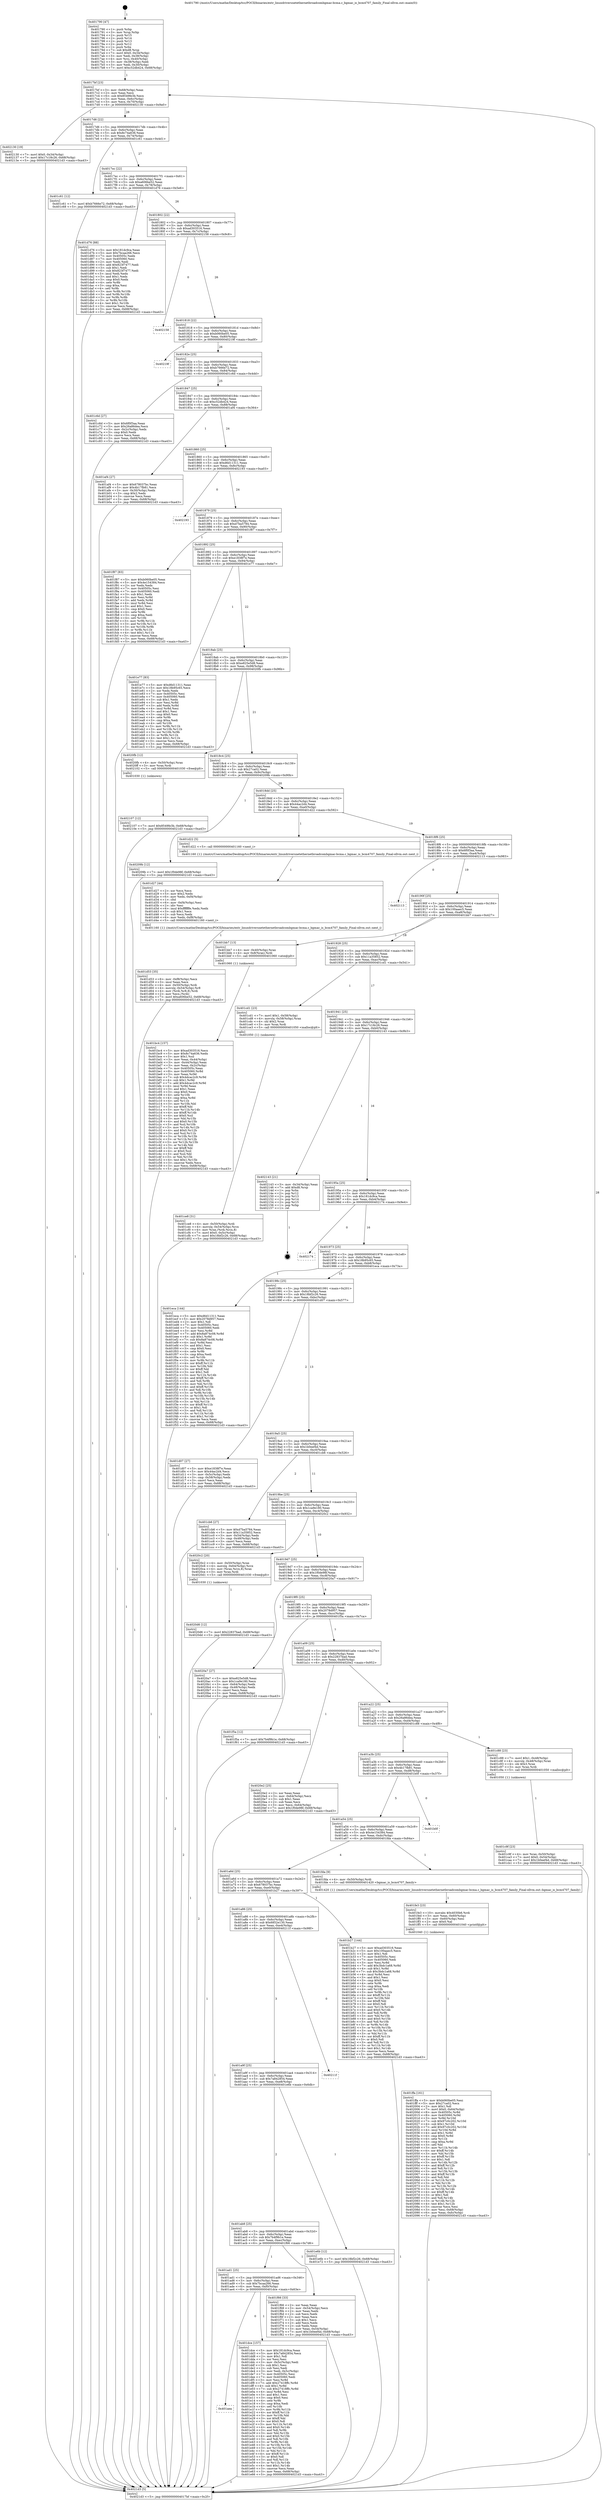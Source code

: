 digraph "0x401790" {
  label = "0x401790 (/mnt/c/Users/mathe/Desktop/tcc/POCII/binaries/extr_linuxdriversnetethernetbroadcombgmac-bcma.c_bgmac_is_bcm4707_family_Final-ollvm.out::main(0))"
  labelloc = "t"
  node[shape=record]

  Entry [label="",width=0.3,height=0.3,shape=circle,fillcolor=black,style=filled]
  "0x4017bf" [label="{
     0x4017bf [23]\l
     | [instrs]\l
     &nbsp;&nbsp;0x4017bf \<+3\>: mov -0x68(%rbp),%eax\l
     &nbsp;&nbsp;0x4017c2 \<+2\>: mov %eax,%ecx\l
     &nbsp;&nbsp;0x4017c4 \<+6\>: sub $0x8549fe3b,%ecx\l
     &nbsp;&nbsp;0x4017ca \<+3\>: mov %eax,-0x6c(%rbp)\l
     &nbsp;&nbsp;0x4017cd \<+3\>: mov %ecx,-0x70(%rbp)\l
     &nbsp;&nbsp;0x4017d0 \<+6\>: je 0000000000402130 \<main+0x9a0\>\l
  }"]
  "0x402130" [label="{
     0x402130 [19]\l
     | [instrs]\l
     &nbsp;&nbsp;0x402130 \<+7\>: movl $0x0,-0x34(%rbp)\l
     &nbsp;&nbsp;0x402137 \<+7\>: movl $0x17c18c26,-0x68(%rbp)\l
     &nbsp;&nbsp;0x40213e \<+5\>: jmp 00000000004021d3 \<main+0xa43\>\l
  }"]
  "0x4017d6" [label="{
     0x4017d6 [22]\l
     | [instrs]\l
     &nbsp;&nbsp;0x4017d6 \<+5\>: jmp 00000000004017db \<main+0x4b\>\l
     &nbsp;&nbsp;0x4017db \<+3\>: mov -0x6c(%rbp),%eax\l
     &nbsp;&nbsp;0x4017de \<+5\>: sub $0x8c74a636,%eax\l
     &nbsp;&nbsp;0x4017e3 \<+3\>: mov %eax,-0x74(%rbp)\l
     &nbsp;&nbsp;0x4017e6 \<+6\>: je 0000000000401c61 \<main+0x4d1\>\l
  }"]
  Exit [label="",width=0.3,height=0.3,shape=circle,fillcolor=black,style=filled,peripheries=2]
  "0x401c61" [label="{
     0x401c61 [12]\l
     | [instrs]\l
     &nbsp;&nbsp;0x401c61 \<+7\>: movl $0xb7666e72,-0x68(%rbp)\l
     &nbsp;&nbsp;0x401c68 \<+5\>: jmp 00000000004021d3 \<main+0xa43\>\l
  }"]
  "0x4017ec" [label="{
     0x4017ec [22]\l
     | [instrs]\l
     &nbsp;&nbsp;0x4017ec \<+5\>: jmp 00000000004017f1 \<main+0x61\>\l
     &nbsp;&nbsp;0x4017f1 \<+3\>: mov -0x6c(%rbp),%eax\l
     &nbsp;&nbsp;0x4017f4 \<+5\>: sub $0xa606be52,%eax\l
     &nbsp;&nbsp;0x4017f9 \<+3\>: mov %eax,-0x78(%rbp)\l
     &nbsp;&nbsp;0x4017fc \<+6\>: je 0000000000401d76 \<main+0x5e6\>\l
  }"]
  "0x402107" [label="{
     0x402107 [12]\l
     | [instrs]\l
     &nbsp;&nbsp;0x402107 \<+7\>: movl $0x8549fe3b,-0x68(%rbp)\l
     &nbsp;&nbsp;0x40210e \<+5\>: jmp 00000000004021d3 \<main+0xa43\>\l
  }"]
  "0x401d76" [label="{
     0x401d76 [88]\l
     | [instrs]\l
     &nbsp;&nbsp;0x401d76 \<+5\>: mov $0x181dc9ca,%eax\l
     &nbsp;&nbsp;0x401d7b \<+5\>: mov $0x7bcaa266,%ecx\l
     &nbsp;&nbsp;0x401d80 \<+7\>: mov 0x40505c,%edx\l
     &nbsp;&nbsp;0x401d87 \<+7\>: mov 0x405060,%esi\l
     &nbsp;&nbsp;0x401d8e \<+2\>: mov %edx,%edi\l
     &nbsp;&nbsp;0x401d90 \<+6\>: add $0x823f7477,%edi\l
     &nbsp;&nbsp;0x401d96 \<+3\>: sub $0x1,%edi\l
     &nbsp;&nbsp;0x401d99 \<+6\>: sub $0x823f7477,%edi\l
     &nbsp;&nbsp;0x401d9f \<+3\>: imul %edi,%edx\l
     &nbsp;&nbsp;0x401da2 \<+3\>: and $0x1,%edx\l
     &nbsp;&nbsp;0x401da5 \<+3\>: cmp $0x0,%edx\l
     &nbsp;&nbsp;0x401da8 \<+4\>: sete %r8b\l
     &nbsp;&nbsp;0x401dac \<+3\>: cmp $0xa,%esi\l
     &nbsp;&nbsp;0x401daf \<+4\>: setl %r9b\l
     &nbsp;&nbsp;0x401db3 \<+3\>: mov %r8b,%r10b\l
     &nbsp;&nbsp;0x401db6 \<+3\>: and %r9b,%r10b\l
     &nbsp;&nbsp;0x401db9 \<+3\>: xor %r9b,%r8b\l
     &nbsp;&nbsp;0x401dbc \<+3\>: or %r8b,%r10b\l
     &nbsp;&nbsp;0x401dbf \<+4\>: test $0x1,%r10b\l
     &nbsp;&nbsp;0x401dc3 \<+3\>: cmovne %ecx,%eax\l
     &nbsp;&nbsp;0x401dc6 \<+3\>: mov %eax,-0x68(%rbp)\l
     &nbsp;&nbsp;0x401dc9 \<+5\>: jmp 00000000004021d3 \<main+0xa43\>\l
  }"]
  "0x401802" [label="{
     0x401802 [22]\l
     | [instrs]\l
     &nbsp;&nbsp;0x401802 \<+5\>: jmp 0000000000401807 \<main+0x77\>\l
     &nbsp;&nbsp;0x401807 \<+3\>: mov -0x6c(%rbp),%eax\l
     &nbsp;&nbsp;0x40180a \<+5\>: sub $0xad303516,%eax\l
     &nbsp;&nbsp;0x40180f \<+3\>: mov %eax,-0x7c(%rbp)\l
     &nbsp;&nbsp;0x401812 \<+6\>: je 0000000000402158 \<main+0x9c8\>\l
  }"]
  "0x4020d6" [label="{
     0x4020d6 [12]\l
     | [instrs]\l
     &nbsp;&nbsp;0x4020d6 \<+7\>: movl $0x22837bad,-0x68(%rbp)\l
     &nbsp;&nbsp;0x4020dd \<+5\>: jmp 00000000004021d3 \<main+0xa43\>\l
  }"]
  "0x402158" [label="{
     0x402158\l
  }", style=dashed]
  "0x401818" [label="{
     0x401818 [22]\l
     | [instrs]\l
     &nbsp;&nbsp;0x401818 \<+5\>: jmp 000000000040181d \<main+0x8d\>\l
     &nbsp;&nbsp;0x40181d \<+3\>: mov -0x6c(%rbp),%eax\l
     &nbsp;&nbsp;0x401820 \<+5\>: sub $0xb060be05,%eax\l
     &nbsp;&nbsp;0x401825 \<+3\>: mov %eax,-0x80(%rbp)\l
     &nbsp;&nbsp;0x401828 \<+6\>: je 000000000040219f \<main+0xa0f\>\l
  }"]
  "0x401ffa" [label="{
     0x401ffa [161]\l
     | [instrs]\l
     &nbsp;&nbsp;0x401ffa \<+5\>: mov $0xb060be05,%esi\l
     &nbsp;&nbsp;0x401fff \<+5\>: mov $0x27ca02,%ecx\l
     &nbsp;&nbsp;0x402004 \<+2\>: mov $0x1,%dl\l
     &nbsp;&nbsp;0x402006 \<+7\>: movl $0x0,-0x64(%rbp)\l
     &nbsp;&nbsp;0x40200d \<+8\>: mov 0x40505c,%r8d\l
     &nbsp;&nbsp;0x402015 \<+8\>: mov 0x405060,%r9d\l
     &nbsp;&nbsp;0x40201d \<+3\>: mov %r8d,%r10d\l
     &nbsp;&nbsp;0x402020 \<+7\>: sub $0x97c0c202,%r10d\l
     &nbsp;&nbsp;0x402027 \<+4\>: sub $0x1,%r10d\l
     &nbsp;&nbsp;0x40202b \<+7\>: add $0x97c0c202,%r10d\l
     &nbsp;&nbsp;0x402032 \<+4\>: imul %r10d,%r8d\l
     &nbsp;&nbsp;0x402036 \<+4\>: and $0x1,%r8d\l
     &nbsp;&nbsp;0x40203a \<+4\>: cmp $0x0,%r8d\l
     &nbsp;&nbsp;0x40203e \<+4\>: sete %r11b\l
     &nbsp;&nbsp;0x402042 \<+4\>: cmp $0xa,%r9d\l
     &nbsp;&nbsp;0x402046 \<+3\>: setl %bl\l
     &nbsp;&nbsp;0x402049 \<+3\>: mov %r11b,%r14b\l
     &nbsp;&nbsp;0x40204c \<+4\>: xor $0xff,%r14b\l
     &nbsp;&nbsp;0x402050 \<+3\>: mov %bl,%r15b\l
     &nbsp;&nbsp;0x402053 \<+4\>: xor $0xff,%r15b\l
     &nbsp;&nbsp;0x402057 \<+3\>: xor $0x1,%dl\l
     &nbsp;&nbsp;0x40205a \<+3\>: mov %r14b,%r12b\l
     &nbsp;&nbsp;0x40205d \<+4\>: and $0xff,%r12b\l
     &nbsp;&nbsp;0x402061 \<+3\>: and %dl,%r11b\l
     &nbsp;&nbsp;0x402064 \<+3\>: mov %r15b,%r13b\l
     &nbsp;&nbsp;0x402067 \<+4\>: and $0xff,%r13b\l
     &nbsp;&nbsp;0x40206b \<+2\>: and %dl,%bl\l
     &nbsp;&nbsp;0x40206d \<+3\>: or %r11b,%r12b\l
     &nbsp;&nbsp;0x402070 \<+3\>: or %bl,%r13b\l
     &nbsp;&nbsp;0x402073 \<+3\>: xor %r13b,%r12b\l
     &nbsp;&nbsp;0x402076 \<+3\>: or %r15b,%r14b\l
     &nbsp;&nbsp;0x402079 \<+4\>: xor $0xff,%r14b\l
     &nbsp;&nbsp;0x40207d \<+3\>: or $0x1,%dl\l
     &nbsp;&nbsp;0x402080 \<+3\>: and %dl,%r14b\l
     &nbsp;&nbsp;0x402083 \<+3\>: or %r14b,%r12b\l
     &nbsp;&nbsp;0x402086 \<+4\>: test $0x1,%r12b\l
     &nbsp;&nbsp;0x40208a \<+3\>: cmovne %ecx,%esi\l
     &nbsp;&nbsp;0x40208d \<+3\>: mov %esi,-0x68(%rbp)\l
     &nbsp;&nbsp;0x402090 \<+6\>: mov %eax,-0xfc(%rbp)\l
     &nbsp;&nbsp;0x402096 \<+5\>: jmp 00000000004021d3 \<main+0xa43\>\l
  }"]
  "0x40219f" [label="{
     0x40219f\l
  }", style=dashed]
  "0x40182e" [label="{
     0x40182e [25]\l
     | [instrs]\l
     &nbsp;&nbsp;0x40182e \<+5\>: jmp 0000000000401833 \<main+0xa3\>\l
     &nbsp;&nbsp;0x401833 \<+3\>: mov -0x6c(%rbp),%eax\l
     &nbsp;&nbsp;0x401836 \<+5\>: sub $0xb7666e72,%eax\l
     &nbsp;&nbsp;0x40183b \<+6\>: mov %eax,-0x84(%rbp)\l
     &nbsp;&nbsp;0x401841 \<+6\>: je 0000000000401c6d \<main+0x4dd\>\l
  }"]
  "0x401fe3" [label="{
     0x401fe3 [23]\l
     | [instrs]\l
     &nbsp;&nbsp;0x401fe3 \<+10\>: movabs $0x4030b6,%rdi\l
     &nbsp;&nbsp;0x401fed \<+3\>: mov %eax,-0x60(%rbp)\l
     &nbsp;&nbsp;0x401ff0 \<+3\>: mov -0x60(%rbp),%esi\l
     &nbsp;&nbsp;0x401ff3 \<+2\>: mov $0x0,%al\l
     &nbsp;&nbsp;0x401ff5 \<+5\>: call 0000000000401040 \<printf@plt\>\l
     | [calls]\l
     &nbsp;&nbsp;0x401040 \{1\} (unknown)\l
  }"]
  "0x401c6d" [label="{
     0x401c6d [27]\l
     | [instrs]\l
     &nbsp;&nbsp;0x401c6d \<+5\>: mov $0x6f0f3aa,%eax\l
     &nbsp;&nbsp;0x401c72 \<+5\>: mov $0x26a86dea,%ecx\l
     &nbsp;&nbsp;0x401c77 \<+3\>: mov -0x2c(%rbp),%edx\l
     &nbsp;&nbsp;0x401c7a \<+3\>: cmp $0x0,%edx\l
     &nbsp;&nbsp;0x401c7d \<+3\>: cmove %ecx,%eax\l
     &nbsp;&nbsp;0x401c80 \<+3\>: mov %eax,-0x68(%rbp)\l
     &nbsp;&nbsp;0x401c83 \<+5\>: jmp 00000000004021d3 \<main+0xa43\>\l
  }"]
  "0x401847" [label="{
     0x401847 [25]\l
     | [instrs]\l
     &nbsp;&nbsp;0x401847 \<+5\>: jmp 000000000040184c \<main+0xbc\>\l
     &nbsp;&nbsp;0x40184c \<+3\>: mov -0x6c(%rbp),%eax\l
     &nbsp;&nbsp;0x40184f \<+5\>: sub $0xc52db424,%eax\l
     &nbsp;&nbsp;0x401854 \<+6\>: mov %eax,-0x88(%rbp)\l
     &nbsp;&nbsp;0x40185a \<+6\>: je 0000000000401af4 \<main+0x364\>\l
  }"]
  "0x401aea" [label="{
     0x401aea\l
  }", style=dashed]
  "0x401af4" [label="{
     0x401af4 [27]\l
     | [instrs]\l
     &nbsp;&nbsp;0x401af4 \<+5\>: mov $0x678037bc,%eax\l
     &nbsp;&nbsp;0x401af9 \<+5\>: mov $0x4b17fb81,%ecx\l
     &nbsp;&nbsp;0x401afe \<+3\>: mov -0x30(%rbp),%edx\l
     &nbsp;&nbsp;0x401b01 \<+3\>: cmp $0x2,%edx\l
     &nbsp;&nbsp;0x401b04 \<+3\>: cmovne %ecx,%eax\l
     &nbsp;&nbsp;0x401b07 \<+3\>: mov %eax,-0x68(%rbp)\l
     &nbsp;&nbsp;0x401b0a \<+5\>: jmp 00000000004021d3 \<main+0xa43\>\l
  }"]
  "0x401860" [label="{
     0x401860 [25]\l
     | [instrs]\l
     &nbsp;&nbsp;0x401860 \<+5\>: jmp 0000000000401865 \<main+0xd5\>\l
     &nbsp;&nbsp;0x401865 \<+3\>: mov -0x6c(%rbp),%eax\l
     &nbsp;&nbsp;0x401868 \<+5\>: sub $0xd6d11311,%eax\l
     &nbsp;&nbsp;0x40186d \<+6\>: mov %eax,-0x8c(%rbp)\l
     &nbsp;&nbsp;0x401873 \<+6\>: je 0000000000402193 \<main+0xa03\>\l
  }"]
  "0x4021d3" [label="{
     0x4021d3 [5]\l
     | [instrs]\l
     &nbsp;&nbsp;0x4021d3 \<+5\>: jmp 00000000004017bf \<main+0x2f\>\l
  }"]
  "0x401790" [label="{
     0x401790 [47]\l
     | [instrs]\l
     &nbsp;&nbsp;0x401790 \<+1\>: push %rbp\l
     &nbsp;&nbsp;0x401791 \<+3\>: mov %rsp,%rbp\l
     &nbsp;&nbsp;0x401794 \<+2\>: push %r15\l
     &nbsp;&nbsp;0x401796 \<+2\>: push %r14\l
     &nbsp;&nbsp;0x401798 \<+2\>: push %r13\l
     &nbsp;&nbsp;0x40179a \<+2\>: push %r12\l
     &nbsp;&nbsp;0x40179c \<+1\>: push %rbx\l
     &nbsp;&nbsp;0x40179d \<+7\>: sub $0xd8,%rsp\l
     &nbsp;&nbsp;0x4017a4 \<+7\>: movl $0x0,-0x34(%rbp)\l
     &nbsp;&nbsp;0x4017ab \<+3\>: mov %edi,-0x38(%rbp)\l
     &nbsp;&nbsp;0x4017ae \<+4\>: mov %rsi,-0x40(%rbp)\l
     &nbsp;&nbsp;0x4017b2 \<+3\>: mov -0x38(%rbp),%edi\l
     &nbsp;&nbsp;0x4017b5 \<+3\>: mov %edi,-0x30(%rbp)\l
     &nbsp;&nbsp;0x4017b8 \<+7\>: movl $0xc52db424,-0x68(%rbp)\l
  }"]
  "0x401dce" [label="{
     0x401dce [157]\l
     | [instrs]\l
     &nbsp;&nbsp;0x401dce \<+5\>: mov $0x181dc9ca,%eax\l
     &nbsp;&nbsp;0x401dd3 \<+5\>: mov $0x7a842854,%ecx\l
     &nbsp;&nbsp;0x401dd8 \<+2\>: mov $0x1,%dl\l
     &nbsp;&nbsp;0x401dda \<+2\>: xor %esi,%esi\l
     &nbsp;&nbsp;0x401ddc \<+3\>: mov -0x5c(%rbp),%edi\l
     &nbsp;&nbsp;0x401ddf \<+3\>: sub $0x1,%esi\l
     &nbsp;&nbsp;0x401de2 \<+2\>: sub %esi,%edi\l
     &nbsp;&nbsp;0x401de4 \<+3\>: mov %edi,-0x5c(%rbp)\l
     &nbsp;&nbsp;0x401de7 \<+7\>: mov 0x40505c,%esi\l
     &nbsp;&nbsp;0x401dee \<+7\>: mov 0x405060,%edi\l
     &nbsp;&nbsp;0x401df5 \<+3\>: mov %esi,%r8d\l
     &nbsp;&nbsp;0x401df8 \<+7\>: add $0x27418ffc,%r8d\l
     &nbsp;&nbsp;0x401dff \<+4\>: sub $0x1,%r8d\l
     &nbsp;&nbsp;0x401e03 \<+7\>: sub $0x27418ffc,%r8d\l
     &nbsp;&nbsp;0x401e0a \<+4\>: imul %r8d,%esi\l
     &nbsp;&nbsp;0x401e0e \<+3\>: and $0x1,%esi\l
     &nbsp;&nbsp;0x401e11 \<+3\>: cmp $0x0,%esi\l
     &nbsp;&nbsp;0x401e14 \<+4\>: sete %r9b\l
     &nbsp;&nbsp;0x401e18 \<+3\>: cmp $0xa,%edi\l
     &nbsp;&nbsp;0x401e1b \<+4\>: setl %r10b\l
     &nbsp;&nbsp;0x401e1f \<+3\>: mov %r9b,%r11b\l
     &nbsp;&nbsp;0x401e22 \<+4\>: xor $0xff,%r11b\l
     &nbsp;&nbsp;0x401e26 \<+3\>: mov %r10b,%bl\l
     &nbsp;&nbsp;0x401e29 \<+3\>: xor $0xff,%bl\l
     &nbsp;&nbsp;0x401e2c \<+3\>: xor $0x0,%dl\l
     &nbsp;&nbsp;0x401e2f \<+3\>: mov %r11b,%r14b\l
     &nbsp;&nbsp;0x401e32 \<+4\>: and $0x0,%r14b\l
     &nbsp;&nbsp;0x401e36 \<+3\>: and %dl,%r9b\l
     &nbsp;&nbsp;0x401e39 \<+3\>: mov %bl,%r15b\l
     &nbsp;&nbsp;0x401e3c \<+4\>: and $0x0,%r15b\l
     &nbsp;&nbsp;0x401e40 \<+3\>: and %dl,%r10b\l
     &nbsp;&nbsp;0x401e43 \<+3\>: or %r9b,%r14b\l
     &nbsp;&nbsp;0x401e46 \<+3\>: or %r10b,%r15b\l
     &nbsp;&nbsp;0x401e49 \<+3\>: xor %r15b,%r14b\l
     &nbsp;&nbsp;0x401e4c \<+3\>: or %bl,%r11b\l
     &nbsp;&nbsp;0x401e4f \<+4\>: xor $0xff,%r11b\l
     &nbsp;&nbsp;0x401e53 \<+3\>: or $0x0,%dl\l
     &nbsp;&nbsp;0x401e56 \<+3\>: and %dl,%r11b\l
     &nbsp;&nbsp;0x401e59 \<+3\>: or %r11b,%r14b\l
     &nbsp;&nbsp;0x401e5c \<+4\>: test $0x1,%r14b\l
     &nbsp;&nbsp;0x401e60 \<+3\>: cmovne %ecx,%eax\l
     &nbsp;&nbsp;0x401e63 \<+3\>: mov %eax,-0x68(%rbp)\l
     &nbsp;&nbsp;0x401e66 \<+5\>: jmp 00000000004021d3 \<main+0xa43\>\l
  }"]
  "0x402193" [label="{
     0x402193\l
  }", style=dashed]
  "0x401879" [label="{
     0x401879 [25]\l
     | [instrs]\l
     &nbsp;&nbsp;0x401879 \<+5\>: jmp 000000000040187e \<main+0xee\>\l
     &nbsp;&nbsp;0x40187e \<+3\>: mov -0x6c(%rbp),%eax\l
     &nbsp;&nbsp;0x401881 \<+5\>: sub $0xd7ba5784,%eax\l
     &nbsp;&nbsp;0x401886 \<+6\>: mov %eax,-0x90(%rbp)\l
     &nbsp;&nbsp;0x40188c \<+6\>: je 0000000000401f87 \<main+0x7f7\>\l
  }"]
  "0x401ad1" [label="{
     0x401ad1 [25]\l
     | [instrs]\l
     &nbsp;&nbsp;0x401ad1 \<+5\>: jmp 0000000000401ad6 \<main+0x346\>\l
     &nbsp;&nbsp;0x401ad6 \<+3\>: mov -0x6c(%rbp),%eax\l
     &nbsp;&nbsp;0x401ad9 \<+5\>: sub $0x7bcaa266,%eax\l
     &nbsp;&nbsp;0x401ade \<+6\>: mov %eax,-0xf0(%rbp)\l
     &nbsp;&nbsp;0x401ae4 \<+6\>: je 0000000000401dce \<main+0x63e\>\l
  }"]
  "0x401f87" [label="{
     0x401f87 [83]\l
     | [instrs]\l
     &nbsp;&nbsp;0x401f87 \<+5\>: mov $0xb060be05,%eax\l
     &nbsp;&nbsp;0x401f8c \<+5\>: mov $0x4e154384,%ecx\l
     &nbsp;&nbsp;0x401f91 \<+2\>: xor %edx,%edx\l
     &nbsp;&nbsp;0x401f93 \<+7\>: mov 0x40505c,%esi\l
     &nbsp;&nbsp;0x401f9a \<+7\>: mov 0x405060,%edi\l
     &nbsp;&nbsp;0x401fa1 \<+3\>: sub $0x1,%edx\l
     &nbsp;&nbsp;0x401fa4 \<+3\>: mov %esi,%r8d\l
     &nbsp;&nbsp;0x401fa7 \<+3\>: add %edx,%r8d\l
     &nbsp;&nbsp;0x401faa \<+4\>: imul %r8d,%esi\l
     &nbsp;&nbsp;0x401fae \<+3\>: and $0x1,%esi\l
     &nbsp;&nbsp;0x401fb1 \<+3\>: cmp $0x0,%esi\l
     &nbsp;&nbsp;0x401fb4 \<+4\>: sete %r9b\l
     &nbsp;&nbsp;0x401fb8 \<+3\>: cmp $0xa,%edi\l
     &nbsp;&nbsp;0x401fbb \<+4\>: setl %r10b\l
     &nbsp;&nbsp;0x401fbf \<+3\>: mov %r9b,%r11b\l
     &nbsp;&nbsp;0x401fc2 \<+3\>: and %r10b,%r11b\l
     &nbsp;&nbsp;0x401fc5 \<+3\>: xor %r10b,%r9b\l
     &nbsp;&nbsp;0x401fc8 \<+3\>: or %r9b,%r11b\l
     &nbsp;&nbsp;0x401fcb \<+4\>: test $0x1,%r11b\l
     &nbsp;&nbsp;0x401fcf \<+3\>: cmovne %ecx,%eax\l
     &nbsp;&nbsp;0x401fd2 \<+3\>: mov %eax,-0x68(%rbp)\l
     &nbsp;&nbsp;0x401fd5 \<+5\>: jmp 00000000004021d3 \<main+0xa43\>\l
  }"]
  "0x401892" [label="{
     0x401892 [25]\l
     | [instrs]\l
     &nbsp;&nbsp;0x401892 \<+5\>: jmp 0000000000401897 \<main+0x107\>\l
     &nbsp;&nbsp;0x401897 \<+3\>: mov -0x6c(%rbp),%eax\l
     &nbsp;&nbsp;0x40189a \<+5\>: sub $0xe1838f7e,%eax\l
     &nbsp;&nbsp;0x40189f \<+6\>: mov %eax,-0x94(%rbp)\l
     &nbsp;&nbsp;0x4018a5 \<+6\>: je 0000000000401e77 \<main+0x6e7\>\l
  }"]
  "0x401f66" [label="{
     0x401f66 [33]\l
     | [instrs]\l
     &nbsp;&nbsp;0x401f66 \<+2\>: xor %eax,%eax\l
     &nbsp;&nbsp;0x401f68 \<+3\>: mov -0x54(%rbp),%ecx\l
     &nbsp;&nbsp;0x401f6b \<+2\>: mov %eax,%edx\l
     &nbsp;&nbsp;0x401f6d \<+2\>: sub %ecx,%edx\l
     &nbsp;&nbsp;0x401f6f \<+2\>: mov %eax,%ecx\l
     &nbsp;&nbsp;0x401f71 \<+3\>: sub $0x1,%ecx\l
     &nbsp;&nbsp;0x401f74 \<+2\>: add %ecx,%edx\l
     &nbsp;&nbsp;0x401f76 \<+2\>: sub %edx,%eax\l
     &nbsp;&nbsp;0x401f78 \<+3\>: mov %eax,-0x54(%rbp)\l
     &nbsp;&nbsp;0x401f7b \<+7\>: movl $0x1b0eef4d,-0x68(%rbp)\l
     &nbsp;&nbsp;0x401f82 \<+5\>: jmp 00000000004021d3 \<main+0xa43\>\l
  }"]
  "0x401e77" [label="{
     0x401e77 [83]\l
     | [instrs]\l
     &nbsp;&nbsp;0x401e77 \<+5\>: mov $0xd6d11311,%eax\l
     &nbsp;&nbsp;0x401e7c \<+5\>: mov $0x18b95c65,%ecx\l
     &nbsp;&nbsp;0x401e81 \<+2\>: xor %edx,%edx\l
     &nbsp;&nbsp;0x401e83 \<+7\>: mov 0x40505c,%esi\l
     &nbsp;&nbsp;0x401e8a \<+7\>: mov 0x405060,%edi\l
     &nbsp;&nbsp;0x401e91 \<+3\>: sub $0x1,%edx\l
     &nbsp;&nbsp;0x401e94 \<+3\>: mov %esi,%r8d\l
     &nbsp;&nbsp;0x401e97 \<+3\>: add %edx,%r8d\l
     &nbsp;&nbsp;0x401e9a \<+4\>: imul %r8d,%esi\l
     &nbsp;&nbsp;0x401e9e \<+3\>: and $0x1,%esi\l
     &nbsp;&nbsp;0x401ea1 \<+3\>: cmp $0x0,%esi\l
     &nbsp;&nbsp;0x401ea4 \<+4\>: sete %r9b\l
     &nbsp;&nbsp;0x401ea8 \<+3\>: cmp $0xa,%edi\l
     &nbsp;&nbsp;0x401eab \<+4\>: setl %r10b\l
     &nbsp;&nbsp;0x401eaf \<+3\>: mov %r9b,%r11b\l
     &nbsp;&nbsp;0x401eb2 \<+3\>: and %r10b,%r11b\l
     &nbsp;&nbsp;0x401eb5 \<+3\>: xor %r10b,%r9b\l
     &nbsp;&nbsp;0x401eb8 \<+3\>: or %r9b,%r11b\l
     &nbsp;&nbsp;0x401ebb \<+4\>: test $0x1,%r11b\l
     &nbsp;&nbsp;0x401ebf \<+3\>: cmovne %ecx,%eax\l
     &nbsp;&nbsp;0x401ec2 \<+3\>: mov %eax,-0x68(%rbp)\l
     &nbsp;&nbsp;0x401ec5 \<+5\>: jmp 00000000004021d3 \<main+0xa43\>\l
  }"]
  "0x4018ab" [label="{
     0x4018ab [25]\l
     | [instrs]\l
     &nbsp;&nbsp;0x4018ab \<+5\>: jmp 00000000004018b0 \<main+0x120\>\l
     &nbsp;&nbsp;0x4018b0 \<+3\>: mov -0x6c(%rbp),%eax\l
     &nbsp;&nbsp;0x4018b3 \<+5\>: sub $0xe825e5d8,%eax\l
     &nbsp;&nbsp;0x4018b8 \<+6\>: mov %eax,-0x98(%rbp)\l
     &nbsp;&nbsp;0x4018be \<+6\>: je 00000000004020fb \<main+0x96b\>\l
  }"]
  "0x401ab8" [label="{
     0x401ab8 [25]\l
     | [instrs]\l
     &nbsp;&nbsp;0x401ab8 \<+5\>: jmp 0000000000401abd \<main+0x32d\>\l
     &nbsp;&nbsp;0x401abd \<+3\>: mov -0x6c(%rbp),%eax\l
     &nbsp;&nbsp;0x401ac0 \<+5\>: sub $0x7b4f9b1e,%eax\l
     &nbsp;&nbsp;0x401ac5 \<+6\>: mov %eax,-0xec(%rbp)\l
     &nbsp;&nbsp;0x401acb \<+6\>: je 0000000000401f66 \<main+0x7d6\>\l
  }"]
  "0x4020fb" [label="{
     0x4020fb [12]\l
     | [instrs]\l
     &nbsp;&nbsp;0x4020fb \<+4\>: mov -0x50(%rbp),%rax\l
     &nbsp;&nbsp;0x4020ff \<+3\>: mov %rax,%rdi\l
     &nbsp;&nbsp;0x402102 \<+5\>: call 0000000000401030 \<free@plt\>\l
     | [calls]\l
     &nbsp;&nbsp;0x401030 \{1\} (unknown)\l
  }"]
  "0x4018c4" [label="{
     0x4018c4 [25]\l
     | [instrs]\l
     &nbsp;&nbsp;0x4018c4 \<+5\>: jmp 00000000004018c9 \<main+0x139\>\l
     &nbsp;&nbsp;0x4018c9 \<+3\>: mov -0x6c(%rbp),%eax\l
     &nbsp;&nbsp;0x4018cc \<+5\>: sub $0x27ca02,%eax\l
     &nbsp;&nbsp;0x4018d1 \<+6\>: mov %eax,-0x9c(%rbp)\l
     &nbsp;&nbsp;0x4018d7 \<+6\>: je 000000000040209b \<main+0x90b\>\l
  }"]
  "0x401e6b" [label="{
     0x401e6b [12]\l
     | [instrs]\l
     &nbsp;&nbsp;0x401e6b \<+7\>: movl $0x18bf2c26,-0x68(%rbp)\l
     &nbsp;&nbsp;0x401e72 \<+5\>: jmp 00000000004021d3 \<main+0xa43\>\l
  }"]
  "0x40209b" [label="{
     0x40209b [12]\l
     | [instrs]\l
     &nbsp;&nbsp;0x40209b \<+7\>: movl $0x1f0de98f,-0x68(%rbp)\l
     &nbsp;&nbsp;0x4020a2 \<+5\>: jmp 00000000004021d3 \<main+0xa43\>\l
  }"]
  "0x4018dd" [label="{
     0x4018dd [25]\l
     | [instrs]\l
     &nbsp;&nbsp;0x4018dd \<+5\>: jmp 00000000004018e2 \<main+0x152\>\l
     &nbsp;&nbsp;0x4018e2 \<+3\>: mov -0x6c(%rbp),%eax\l
     &nbsp;&nbsp;0x4018e5 \<+5\>: sub $0x44ac2d4,%eax\l
     &nbsp;&nbsp;0x4018ea \<+6\>: mov %eax,-0xa0(%rbp)\l
     &nbsp;&nbsp;0x4018f0 \<+6\>: je 0000000000401d22 \<main+0x592\>\l
  }"]
  "0x401a9f" [label="{
     0x401a9f [25]\l
     | [instrs]\l
     &nbsp;&nbsp;0x401a9f \<+5\>: jmp 0000000000401aa4 \<main+0x314\>\l
     &nbsp;&nbsp;0x401aa4 \<+3\>: mov -0x6c(%rbp),%eax\l
     &nbsp;&nbsp;0x401aa7 \<+5\>: sub $0x7a842854,%eax\l
     &nbsp;&nbsp;0x401aac \<+6\>: mov %eax,-0xe8(%rbp)\l
     &nbsp;&nbsp;0x401ab2 \<+6\>: je 0000000000401e6b \<main+0x6db\>\l
  }"]
  "0x401d22" [label="{
     0x401d22 [5]\l
     | [instrs]\l
     &nbsp;&nbsp;0x401d22 \<+5\>: call 0000000000401160 \<next_i\>\l
     | [calls]\l
     &nbsp;&nbsp;0x401160 \{1\} (/mnt/c/Users/mathe/Desktop/tcc/POCII/binaries/extr_linuxdriversnetethernetbroadcombgmac-bcma.c_bgmac_is_bcm4707_family_Final-ollvm.out::next_i)\l
  }"]
  "0x4018f6" [label="{
     0x4018f6 [25]\l
     | [instrs]\l
     &nbsp;&nbsp;0x4018f6 \<+5\>: jmp 00000000004018fb \<main+0x16b\>\l
     &nbsp;&nbsp;0x4018fb \<+3\>: mov -0x6c(%rbp),%eax\l
     &nbsp;&nbsp;0x4018fe \<+5\>: sub $0x6f0f3aa,%eax\l
     &nbsp;&nbsp;0x401903 \<+6\>: mov %eax,-0xa4(%rbp)\l
     &nbsp;&nbsp;0x401909 \<+6\>: je 0000000000402113 \<main+0x983\>\l
  }"]
  "0x40211f" [label="{
     0x40211f\l
  }", style=dashed]
  "0x402113" [label="{
     0x402113\l
  }", style=dashed]
  "0x40190f" [label="{
     0x40190f [25]\l
     | [instrs]\l
     &nbsp;&nbsp;0x40190f \<+5\>: jmp 0000000000401914 \<main+0x184\>\l
     &nbsp;&nbsp;0x401914 \<+3\>: mov -0x6c(%rbp),%eax\l
     &nbsp;&nbsp;0x401917 \<+5\>: sub $0x100aaec5,%eax\l
     &nbsp;&nbsp;0x40191c \<+6\>: mov %eax,-0xa8(%rbp)\l
     &nbsp;&nbsp;0x401922 \<+6\>: je 0000000000401bb7 \<main+0x427\>\l
  }"]
  "0x401d53" [label="{
     0x401d53 [35]\l
     | [instrs]\l
     &nbsp;&nbsp;0x401d53 \<+6\>: mov -0xf8(%rbp),%ecx\l
     &nbsp;&nbsp;0x401d59 \<+3\>: imul %eax,%ecx\l
     &nbsp;&nbsp;0x401d5c \<+4\>: mov -0x50(%rbp),%rdi\l
     &nbsp;&nbsp;0x401d60 \<+4\>: movslq -0x54(%rbp),%r8\l
     &nbsp;&nbsp;0x401d64 \<+4\>: mov (%rdi,%r8,8),%rdi\l
     &nbsp;&nbsp;0x401d68 \<+2\>: mov %ecx,(%rdi)\l
     &nbsp;&nbsp;0x401d6a \<+7\>: movl $0xa606be52,-0x68(%rbp)\l
     &nbsp;&nbsp;0x401d71 \<+5\>: jmp 00000000004021d3 \<main+0xa43\>\l
  }"]
  "0x401bb7" [label="{
     0x401bb7 [13]\l
     | [instrs]\l
     &nbsp;&nbsp;0x401bb7 \<+4\>: mov -0x40(%rbp),%rax\l
     &nbsp;&nbsp;0x401bbb \<+4\>: mov 0x8(%rax),%rdi\l
     &nbsp;&nbsp;0x401bbf \<+5\>: call 0000000000401060 \<atoi@plt\>\l
     | [calls]\l
     &nbsp;&nbsp;0x401060 \{1\} (unknown)\l
  }"]
  "0x401928" [label="{
     0x401928 [25]\l
     | [instrs]\l
     &nbsp;&nbsp;0x401928 \<+5\>: jmp 000000000040192d \<main+0x19d\>\l
     &nbsp;&nbsp;0x40192d \<+3\>: mov -0x6c(%rbp),%eax\l
     &nbsp;&nbsp;0x401930 \<+5\>: sub $0x11a35852,%eax\l
     &nbsp;&nbsp;0x401935 \<+6\>: mov %eax,-0xac(%rbp)\l
     &nbsp;&nbsp;0x40193b \<+6\>: je 0000000000401cd1 \<main+0x541\>\l
  }"]
  "0x401d27" [label="{
     0x401d27 [44]\l
     | [instrs]\l
     &nbsp;&nbsp;0x401d27 \<+2\>: xor %ecx,%ecx\l
     &nbsp;&nbsp;0x401d29 \<+5\>: mov $0x2,%edx\l
     &nbsp;&nbsp;0x401d2e \<+6\>: mov %edx,-0xf4(%rbp)\l
     &nbsp;&nbsp;0x401d34 \<+1\>: cltd\l
     &nbsp;&nbsp;0x401d35 \<+6\>: mov -0xf4(%rbp),%esi\l
     &nbsp;&nbsp;0x401d3b \<+2\>: idiv %esi\l
     &nbsp;&nbsp;0x401d3d \<+6\>: imul $0xfffffffe,%edx,%edx\l
     &nbsp;&nbsp;0x401d43 \<+3\>: sub $0x1,%ecx\l
     &nbsp;&nbsp;0x401d46 \<+2\>: sub %ecx,%edx\l
     &nbsp;&nbsp;0x401d48 \<+6\>: mov %edx,-0xf8(%rbp)\l
     &nbsp;&nbsp;0x401d4e \<+5\>: call 0000000000401160 \<next_i\>\l
     | [calls]\l
     &nbsp;&nbsp;0x401160 \{1\} (/mnt/c/Users/mathe/Desktop/tcc/POCII/binaries/extr_linuxdriversnetethernetbroadcombgmac-bcma.c_bgmac_is_bcm4707_family_Final-ollvm.out::next_i)\l
  }"]
  "0x401cd1" [label="{
     0x401cd1 [23]\l
     | [instrs]\l
     &nbsp;&nbsp;0x401cd1 \<+7\>: movl $0x1,-0x58(%rbp)\l
     &nbsp;&nbsp;0x401cd8 \<+4\>: movslq -0x58(%rbp),%rax\l
     &nbsp;&nbsp;0x401cdc \<+4\>: shl $0x2,%rax\l
     &nbsp;&nbsp;0x401ce0 \<+3\>: mov %rax,%rdi\l
     &nbsp;&nbsp;0x401ce3 \<+5\>: call 0000000000401050 \<malloc@plt\>\l
     | [calls]\l
     &nbsp;&nbsp;0x401050 \{1\} (unknown)\l
  }"]
  "0x401941" [label="{
     0x401941 [25]\l
     | [instrs]\l
     &nbsp;&nbsp;0x401941 \<+5\>: jmp 0000000000401946 \<main+0x1b6\>\l
     &nbsp;&nbsp;0x401946 \<+3\>: mov -0x6c(%rbp),%eax\l
     &nbsp;&nbsp;0x401949 \<+5\>: sub $0x17c18c26,%eax\l
     &nbsp;&nbsp;0x40194e \<+6\>: mov %eax,-0xb0(%rbp)\l
     &nbsp;&nbsp;0x401954 \<+6\>: je 0000000000402143 \<main+0x9b3\>\l
  }"]
  "0x401ce8" [label="{
     0x401ce8 [31]\l
     | [instrs]\l
     &nbsp;&nbsp;0x401ce8 \<+4\>: mov -0x50(%rbp),%rdi\l
     &nbsp;&nbsp;0x401cec \<+4\>: movslq -0x54(%rbp),%rcx\l
     &nbsp;&nbsp;0x401cf0 \<+4\>: mov %rax,(%rdi,%rcx,8)\l
     &nbsp;&nbsp;0x401cf4 \<+7\>: movl $0x0,-0x5c(%rbp)\l
     &nbsp;&nbsp;0x401cfb \<+7\>: movl $0x18bf2c26,-0x68(%rbp)\l
     &nbsp;&nbsp;0x401d02 \<+5\>: jmp 00000000004021d3 \<main+0xa43\>\l
  }"]
  "0x402143" [label="{
     0x402143 [21]\l
     | [instrs]\l
     &nbsp;&nbsp;0x402143 \<+3\>: mov -0x34(%rbp),%eax\l
     &nbsp;&nbsp;0x402146 \<+7\>: add $0xd8,%rsp\l
     &nbsp;&nbsp;0x40214d \<+1\>: pop %rbx\l
     &nbsp;&nbsp;0x40214e \<+2\>: pop %r12\l
     &nbsp;&nbsp;0x402150 \<+2\>: pop %r13\l
     &nbsp;&nbsp;0x402152 \<+2\>: pop %r14\l
     &nbsp;&nbsp;0x402154 \<+2\>: pop %r15\l
     &nbsp;&nbsp;0x402156 \<+1\>: pop %rbp\l
     &nbsp;&nbsp;0x402157 \<+1\>: ret\l
  }"]
  "0x40195a" [label="{
     0x40195a [25]\l
     | [instrs]\l
     &nbsp;&nbsp;0x40195a \<+5\>: jmp 000000000040195f \<main+0x1cf\>\l
     &nbsp;&nbsp;0x40195f \<+3\>: mov -0x6c(%rbp),%eax\l
     &nbsp;&nbsp;0x401962 \<+5\>: sub $0x181dc9ca,%eax\l
     &nbsp;&nbsp;0x401967 \<+6\>: mov %eax,-0xb4(%rbp)\l
     &nbsp;&nbsp;0x40196d \<+6\>: je 0000000000402174 \<main+0x9e4\>\l
  }"]
  "0x401c9f" [label="{
     0x401c9f [23]\l
     | [instrs]\l
     &nbsp;&nbsp;0x401c9f \<+4\>: mov %rax,-0x50(%rbp)\l
     &nbsp;&nbsp;0x401ca3 \<+7\>: movl $0x0,-0x54(%rbp)\l
     &nbsp;&nbsp;0x401caa \<+7\>: movl $0x1b0eef4d,-0x68(%rbp)\l
     &nbsp;&nbsp;0x401cb1 \<+5\>: jmp 00000000004021d3 \<main+0xa43\>\l
  }"]
  "0x402174" [label="{
     0x402174\l
  }", style=dashed]
  "0x401973" [label="{
     0x401973 [25]\l
     | [instrs]\l
     &nbsp;&nbsp;0x401973 \<+5\>: jmp 0000000000401978 \<main+0x1e8\>\l
     &nbsp;&nbsp;0x401978 \<+3\>: mov -0x6c(%rbp),%eax\l
     &nbsp;&nbsp;0x40197b \<+5\>: sub $0x18b95c65,%eax\l
     &nbsp;&nbsp;0x401980 \<+6\>: mov %eax,-0xb8(%rbp)\l
     &nbsp;&nbsp;0x401986 \<+6\>: je 0000000000401eca \<main+0x73a\>\l
  }"]
  "0x401bc4" [label="{
     0x401bc4 [157]\l
     | [instrs]\l
     &nbsp;&nbsp;0x401bc4 \<+5\>: mov $0xad303516,%ecx\l
     &nbsp;&nbsp;0x401bc9 \<+5\>: mov $0x8c74a636,%edx\l
     &nbsp;&nbsp;0x401bce \<+3\>: mov $0x1,%sil\l
     &nbsp;&nbsp;0x401bd1 \<+3\>: mov %eax,-0x44(%rbp)\l
     &nbsp;&nbsp;0x401bd4 \<+3\>: mov -0x44(%rbp),%eax\l
     &nbsp;&nbsp;0x401bd7 \<+3\>: mov %eax,-0x2c(%rbp)\l
     &nbsp;&nbsp;0x401bda \<+7\>: mov 0x40505c,%eax\l
     &nbsp;&nbsp;0x401be1 \<+8\>: mov 0x405060,%r8d\l
     &nbsp;&nbsp;0x401be9 \<+3\>: mov %eax,%r9d\l
     &nbsp;&nbsp;0x401bec \<+7\>: sub $0x4dcac2c9,%r9d\l
     &nbsp;&nbsp;0x401bf3 \<+4\>: sub $0x1,%r9d\l
     &nbsp;&nbsp;0x401bf7 \<+7\>: add $0x4dcac2c9,%r9d\l
     &nbsp;&nbsp;0x401bfe \<+4\>: imul %r9d,%eax\l
     &nbsp;&nbsp;0x401c02 \<+3\>: and $0x1,%eax\l
     &nbsp;&nbsp;0x401c05 \<+3\>: cmp $0x0,%eax\l
     &nbsp;&nbsp;0x401c08 \<+4\>: sete %r10b\l
     &nbsp;&nbsp;0x401c0c \<+4\>: cmp $0xa,%r8d\l
     &nbsp;&nbsp;0x401c10 \<+4\>: setl %r11b\l
     &nbsp;&nbsp;0x401c14 \<+3\>: mov %r10b,%bl\l
     &nbsp;&nbsp;0x401c17 \<+3\>: xor $0xff,%bl\l
     &nbsp;&nbsp;0x401c1a \<+3\>: mov %r11b,%r14b\l
     &nbsp;&nbsp;0x401c1d \<+4\>: xor $0xff,%r14b\l
     &nbsp;&nbsp;0x401c21 \<+4\>: xor $0x0,%sil\l
     &nbsp;&nbsp;0x401c25 \<+3\>: mov %bl,%r15b\l
     &nbsp;&nbsp;0x401c28 \<+4\>: and $0x0,%r15b\l
     &nbsp;&nbsp;0x401c2c \<+3\>: and %sil,%r10b\l
     &nbsp;&nbsp;0x401c2f \<+3\>: mov %r14b,%r12b\l
     &nbsp;&nbsp;0x401c32 \<+4\>: and $0x0,%r12b\l
     &nbsp;&nbsp;0x401c36 \<+3\>: and %sil,%r11b\l
     &nbsp;&nbsp;0x401c39 \<+3\>: or %r10b,%r15b\l
     &nbsp;&nbsp;0x401c3c \<+3\>: or %r11b,%r12b\l
     &nbsp;&nbsp;0x401c3f \<+3\>: xor %r12b,%r15b\l
     &nbsp;&nbsp;0x401c42 \<+3\>: or %r14b,%bl\l
     &nbsp;&nbsp;0x401c45 \<+3\>: xor $0xff,%bl\l
     &nbsp;&nbsp;0x401c48 \<+4\>: or $0x0,%sil\l
     &nbsp;&nbsp;0x401c4c \<+3\>: and %sil,%bl\l
     &nbsp;&nbsp;0x401c4f \<+3\>: or %bl,%r15b\l
     &nbsp;&nbsp;0x401c52 \<+4\>: test $0x1,%r15b\l
     &nbsp;&nbsp;0x401c56 \<+3\>: cmovne %edx,%ecx\l
     &nbsp;&nbsp;0x401c59 \<+3\>: mov %ecx,-0x68(%rbp)\l
     &nbsp;&nbsp;0x401c5c \<+5\>: jmp 00000000004021d3 \<main+0xa43\>\l
  }"]
  "0x401eca" [label="{
     0x401eca [144]\l
     | [instrs]\l
     &nbsp;&nbsp;0x401eca \<+5\>: mov $0xd6d11311,%eax\l
     &nbsp;&nbsp;0x401ecf \<+5\>: mov $0x2078d957,%ecx\l
     &nbsp;&nbsp;0x401ed4 \<+2\>: mov $0x1,%dl\l
     &nbsp;&nbsp;0x401ed6 \<+7\>: mov 0x40505c,%esi\l
     &nbsp;&nbsp;0x401edd \<+7\>: mov 0x405060,%edi\l
     &nbsp;&nbsp;0x401ee4 \<+3\>: mov %esi,%r8d\l
     &nbsp;&nbsp;0x401ee7 \<+7\>: add $0x8a874c08,%r8d\l
     &nbsp;&nbsp;0x401eee \<+4\>: sub $0x1,%r8d\l
     &nbsp;&nbsp;0x401ef2 \<+7\>: sub $0x8a874c08,%r8d\l
     &nbsp;&nbsp;0x401ef9 \<+4\>: imul %r8d,%esi\l
     &nbsp;&nbsp;0x401efd \<+3\>: and $0x1,%esi\l
     &nbsp;&nbsp;0x401f00 \<+3\>: cmp $0x0,%esi\l
     &nbsp;&nbsp;0x401f03 \<+4\>: sete %r9b\l
     &nbsp;&nbsp;0x401f07 \<+3\>: cmp $0xa,%edi\l
     &nbsp;&nbsp;0x401f0a \<+4\>: setl %r10b\l
     &nbsp;&nbsp;0x401f0e \<+3\>: mov %r9b,%r11b\l
     &nbsp;&nbsp;0x401f11 \<+4\>: xor $0xff,%r11b\l
     &nbsp;&nbsp;0x401f15 \<+3\>: mov %r10b,%bl\l
     &nbsp;&nbsp;0x401f18 \<+3\>: xor $0xff,%bl\l
     &nbsp;&nbsp;0x401f1b \<+3\>: xor $0x1,%dl\l
     &nbsp;&nbsp;0x401f1e \<+3\>: mov %r11b,%r14b\l
     &nbsp;&nbsp;0x401f21 \<+4\>: and $0xff,%r14b\l
     &nbsp;&nbsp;0x401f25 \<+3\>: and %dl,%r9b\l
     &nbsp;&nbsp;0x401f28 \<+3\>: mov %bl,%r15b\l
     &nbsp;&nbsp;0x401f2b \<+4\>: and $0xff,%r15b\l
     &nbsp;&nbsp;0x401f2f \<+3\>: and %dl,%r10b\l
     &nbsp;&nbsp;0x401f32 \<+3\>: or %r9b,%r14b\l
     &nbsp;&nbsp;0x401f35 \<+3\>: or %r10b,%r15b\l
     &nbsp;&nbsp;0x401f38 \<+3\>: xor %r15b,%r14b\l
     &nbsp;&nbsp;0x401f3b \<+3\>: or %bl,%r11b\l
     &nbsp;&nbsp;0x401f3e \<+4\>: xor $0xff,%r11b\l
     &nbsp;&nbsp;0x401f42 \<+3\>: or $0x1,%dl\l
     &nbsp;&nbsp;0x401f45 \<+3\>: and %dl,%r11b\l
     &nbsp;&nbsp;0x401f48 \<+3\>: or %r11b,%r14b\l
     &nbsp;&nbsp;0x401f4b \<+4\>: test $0x1,%r14b\l
     &nbsp;&nbsp;0x401f4f \<+3\>: cmovne %ecx,%eax\l
     &nbsp;&nbsp;0x401f52 \<+3\>: mov %eax,-0x68(%rbp)\l
     &nbsp;&nbsp;0x401f55 \<+5\>: jmp 00000000004021d3 \<main+0xa43\>\l
  }"]
  "0x40198c" [label="{
     0x40198c [25]\l
     | [instrs]\l
     &nbsp;&nbsp;0x40198c \<+5\>: jmp 0000000000401991 \<main+0x201\>\l
     &nbsp;&nbsp;0x401991 \<+3\>: mov -0x6c(%rbp),%eax\l
     &nbsp;&nbsp;0x401994 \<+5\>: sub $0x18bf2c26,%eax\l
     &nbsp;&nbsp;0x401999 \<+6\>: mov %eax,-0xbc(%rbp)\l
     &nbsp;&nbsp;0x40199f \<+6\>: je 0000000000401d07 \<main+0x577\>\l
  }"]
  "0x401a86" [label="{
     0x401a86 [25]\l
     | [instrs]\l
     &nbsp;&nbsp;0x401a86 \<+5\>: jmp 0000000000401a8b \<main+0x2fb\>\l
     &nbsp;&nbsp;0x401a8b \<+3\>: mov -0x6c(%rbp),%eax\l
     &nbsp;&nbsp;0x401a8e \<+5\>: sub $0x6852e130,%eax\l
     &nbsp;&nbsp;0x401a93 \<+6\>: mov %eax,-0xe4(%rbp)\l
     &nbsp;&nbsp;0x401a99 \<+6\>: je 000000000040211f \<main+0x98f\>\l
  }"]
  "0x401d07" [label="{
     0x401d07 [27]\l
     | [instrs]\l
     &nbsp;&nbsp;0x401d07 \<+5\>: mov $0xe1838f7e,%eax\l
     &nbsp;&nbsp;0x401d0c \<+5\>: mov $0x44ac2d4,%ecx\l
     &nbsp;&nbsp;0x401d11 \<+3\>: mov -0x5c(%rbp),%edx\l
     &nbsp;&nbsp;0x401d14 \<+3\>: cmp -0x58(%rbp),%edx\l
     &nbsp;&nbsp;0x401d17 \<+3\>: cmovl %ecx,%eax\l
     &nbsp;&nbsp;0x401d1a \<+3\>: mov %eax,-0x68(%rbp)\l
     &nbsp;&nbsp;0x401d1d \<+5\>: jmp 00000000004021d3 \<main+0xa43\>\l
  }"]
  "0x4019a5" [label="{
     0x4019a5 [25]\l
     | [instrs]\l
     &nbsp;&nbsp;0x4019a5 \<+5\>: jmp 00000000004019aa \<main+0x21a\>\l
     &nbsp;&nbsp;0x4019aa \<+3\>: mov -0x6c(%rbp),%eax\l
     &nbsp;&nbsp;0x4019ad \<+5\>: sub $0x1b0eef4d,%eax\l
     &nbsp;&nbsp;0x4019b2 \<+6\>: mov %eax,-0xc0(%rbp)\l
     &nbsp;&nbsp;0x4019b8 \<+6\>: je 0000000000401cb6 \<main+0x526\>\l
  }"]
  "0x401b27" [label="{
     0x401b27 [144]\l
     | [instrs]\l
     &nbsp;&nbsp;0x401b27 \<+5\>: mov $0xad303516,%eax\l
     &nbsp;&nbsp;0x401b2c \<+5\>: mov $0x100aaec5,%ecx\l
     &nbsp;&nbsp;0x401b31 \<+2\>: mov $0x1,%dl\l
     &nbsp;&nbsp;0x401b33 \<+7\>: mov 0x40505c,%esi\l
     &nbsp;&nbsp;0x401b3a \<+7\>: mov 0x405060,%edi\l
     &nbsp;&nbsp;0x401b41 \<+3\>: mov %esi,%r8d\l
     &nbsp;&nbsp;0x401b44 \<+7\>: add $0x3bdc1a68,%r8d\l
     &nbsp;&nbsp;0x401b4b \<+4\>: sub $0x1,%r8d\l
     &nbsp;&nbsp;0x401b4f \<+7\>: sub $0x3bdc1a68,%r8d\l
     &nbsp;&nbsp;0x401b56 \<+4\>: imul %r8d,%esi\l
     &nbsp;&nbsp;0x401b5a \<+3\>: and $0x1,%esi\l
     &nbsp;&nbsp;0x401b5d \<+3\>: cmp $0x0,%esi\l
     &nbsp;&nbsp;0x401b60 \<+4\>: sete %r9b\l
     &nbsp;&nbsp;0x401b64 \<+3\>: cmp $0xa,%edi\l
     &nbsp;&nbsp;0x401b67 \<+4\>: setl %r10b\l
     &nbsp;&nbsp;0x401b6b \<+3\>: mov %r9b,%r11b\l
     &nbsp;&nbsp;0x401b6e \<+4\>: xor $0xff,%r11b\l
     &nbsp;&nbsp;0x401b72 \<+3\>: mov %r10b,%bl\l
     &nbsp;&nbsp;0x401b75 \<+3\>: xor $0xff,%bl\l
     &nbsp;&nbsp;0x401b78 \<+3\>: xor $0x0,%dl\l
     &nbsp;&nbsp;0x401b7b \<+3\>: mov %r11b,%r14b\l
     &nbsp;&nbsp;0x401b7e \<+4\>: and $0x0,%r14b\l
     &nbsp;&nbsp;0x401b82 \<+3\>: and %dl,%r9b\l
     &nbsp;&nbsp;0x401b85 \<+3\>: mov %bl,%r15b\l
     &nbsp;&nbsp;0x401b88 \<+4\>: and $0x0,%r15b\l
     &nbsp;&nbsp;0x401b8c \<+3\>: and %dl,%r10b\l
     &nbsp;&nbsp;0x401b8f \<+3\>: or %r9b,%r14b\l
     &nbsp;&nbsp;0x401b92 \<+3\>: or %r10b,%r15b\l
     &nbsp;&nbsp;0x401b95 \<+3\>: xor %r15b,%r14b\l
     &nbsp;&nbsp;0x401b98 \<+3\>: or %bl,%r11b\l
     &nbsp;&nbsp;0x401b9b \<+4\>: xor $0xff,%r11b\l
     &nbsp;&nbsp;0x401b9f \<+3\>: or $0x0,%dl\l
     &nbsp;&nbsp;0x401ba2 \<+3\>: and %dl,%r11b\l
     &nbsp;&nbsp;0x401ba5 \<+3\>: or %r11b,%r14b\l
     &nbsp;&nbsp;0x401ba8 \<+4\>: test $0x1,%r14b\l
     &nbsp;&nbsp;0x401bac \<+3\>: cmovne %ecx,%eax\l
     &nbsp;&nbsp;0x401baf \<+3\>: mov %eax,-0x68(%rbp)\l
     &nbsp;&nbsp;0x401bb2 \<+5\>: jmp 00000000004021d3 \<main+0xa43\>\l
  }"]
  "0x401cb6" [label="{
     0x401cb6 [27]\l
     | [instrs]\l
     &nbsp;&nbsp;0x401cb6 \<+5\>: mov $0xd7ba5784,%eax\l
     &nbsp;&nbsp;0x401cbb \<+5\>: mov $0x11a35852,%ecx\l
     &nbsp;&nbsp;0x401cc0 \<+3\>: mov -0x54(%rbp),%edx\l
     &nbsp;&nbsp;0x401cc3 \<+3\>: cmp -0x48(%rbp),%edx\l
     &nbsp;&nbsp;0x401cc6 \<+3\>: cmovl %ecx,%eax\l
     &nbsp;&nbsp;0x401cc9 \<+3\>: mov %eax,-0x68(%rbp)\l
     &nbsp;&nbsp;0x401ccc \<+5\>: jmp 00000000004021d3 \<main+0xa43\>\l
  }"]
  "0x4019be" [label="{
     0x4019be [25]\l
     | [instrs]\l
     &nbsp;&nbsp;0x4019be \<+5\>: jmp 00000000004019c3 \<main+0x233\>\l
     &nbsp;&nbsp;0x4019c3 \<+3\>: mov -0x6c(%rbp),%eax\l
     &nbsp;&nbsp;0x4019c6 \<+5\>: sub $0x1ca9e180,%eax\l
     &nbsp;&nbsp;0x4019cb \<+6\>: mov %eax,-0xc4(%rbp)\l
     &nbsp;&nbsp;0x4019d1 \<+6\>: je 00000000004020c2 \<main+0x932\>\l
  }"]
  "0x401a6d" [label="{
     0x401a6d [25]\l
     | [instrs]\l
     &nbsp;&nbsp;0x401a6d \<+5\>: jmp 0000000000401a72 \<main+0x2e2\>\l
     &nbsp;&nbsp;0x401a72 \<+3\>: mov -0x6c(%rbp),%eax\l
     &nbsp;&nbsp;0x401a75 \<+5\>: sub $0x678037bc,%eax\l
     &nbsp;&nbsp;0x401a7a \<+6\>: mov %eax,-0xe0(%rbp)\l
     &nbsp;&nbsp;0x401a80 \<+6\>: je 0000000000401b27 \<main+0x397\>\l
  }"]
  "0x4020c2" [label="{
     0x4020c2 [20]\l
     | [instrs]\l
     &nbsp;&nbsp;0x4020c2 \<+4\>: mov -0x50(%rbp),%rax\l
     &nbsp;&nbsp;0x4020c6 \<+4\>: movslq -0x64(%rbp),%rcx\l
     &nbsp;&nbsp;0x4020ca \<+4\>: mov (%rax,%rcx,8),%rax\l
     &nbsp;&nbsp;0x4020ce \<+3\>: mov %rax,%rdi\l
     &nbsp;&nbsp;0x4020d1 \<+5\>: call 0000000000401030 \<free@plt\>\l
     | [calls]\l
     &nbsp;&nbsp;0x401030 \{1\} (unknown)\l
  }"]
  "0x4019d7" [label="{
     0x4019d7 [25]\l
     | [instrs]\l
     &nbsp;&nbsp;0x4019d7 \<+5\>: jmp 00000000004019dc \<main+0x24c\>\l
     &nbsp;&nbsp;0x4019dc \<+3\>: mov -0x6c(%rbp),%eax\l
     &nbsp;&nbsp;0x4019df \<+5\>: sub $0x1f0de98f,%eax\l
     &nbsp;&nbsp;0x4019e4 \<+6\>: mov %eax,-0xc8(%rbp)\l
     &nbsp;&nbsp;0x4019ea \<+6\>: je 00000000004020a7 \<main+0x917\>\l
  }"]
  "0x401fda" [label="{
     0x401fda [9]\l
     | [instrs]\l
     &nbsp;&nbsp;0x401fda \<+4\>: mov -0x50(%rbp),%rdi\l
     &nbsp;&nbsp;0x401fde \<+5\>: call 0000000000401420 \<bgmac_is_bcm4707_family\>\l
     | [calls]\l
     &nbsp;&nbsp;0x401420 \{1\} (/mnt/c/Users/mathe/Desktop/tcc/POCII/binaries/extr_linuxdriversnetethernetbroadcombgmac-bcma.c_bgmac_is_bcm4707_family_Final-ollvm.out::bgmac_is_bcm4707_family)\l
  }"]
  "0x4020a7" [label="{
     0x4020a7 [27]\l
     | [instrs]\l
     &nbsp;&nbsp;0x4020a7 \<+5\>: mov $0xe825e5d8,%eax\l
     &nbsp;&nbsp;0x4020ac \<+5\>: mov $0x1ca9e180,%ecx\l
     &nbsp;&nbsp;0x4020b1 \<+3\>: mov -0x64(%rbp),%edx\l
     &nbsp;&nbsp;0x4020b4 \<+3\>: cmp -0x48(%rbp),%edx\l
     &nbsp;&nbsp;0x4020b7 \<+3\>: cmovl %ecx,%eax\l
     &nbsp;&nbsp;0x4020ba \<+3\>: mov %eax,-0x68(%rbp)\l
     &nbsp;&nbsp;0x4020bd \<+5\>: jmp 00000000004021d3 \<main+0xa43\>\l
  }"]
  "0x4019f0" [label="{
     0x4019f0 [25]\l
     | [instrs]\l
     &nbsp;&nbsp;0x4019f0 \<+5\>: jmp 00000000004019f5 \<main+0x265\>\l
     &nbsp;&nbsp;0x4019f5 \<+3\>: mov -0x6c(%rbp),%eax\l
     &nbsp;&nbsp;0x4019f8 \<+5\>: sub $0x2078d957,%eax\l
     &nbsp;&nbsp;0x4019fd \<+6\>: mov %eax,-0xcc(%rbp)\l
     &nbsp;&nbsp;0x401a03 \<+6\>: je 0000000000401f5a \<main+0x7ca\>\l
  }"]
  "0x401a54" [label="{
     0x401a54 [25]\l
     | [instrs]\l
     &nbsp;&nbsp;0x401a54 \<+5\>: jmp 0000000000401a59 \<main+0x2c9\>\l
     &nbsp;&nbsp;0x401a59 \<+3\>: mov -0x6c(%rbp),%eax\l
     &nbsp;&nbsp;0x401a5c \<+5\>: sub $0x4e154384,%eax\l
     &nbsp;&nbsp;0x401a61 \<+6\>: mov %eax,-0xdc(%rbp)\l
     &nbsp;&nbsp;0x401a67 \<+6\>: je 0000000000401fda \<main+0x84a\>\l
  }"]
  "0x401f5a" [label="{
     0x401f5a [12]\l
     | [instrs]\l
     &nbsp;&nbsp;0x401f5a \<+7\>: movl $0x7b4f9b1e,-0x68(%rbp)\l
     &nbsp;&nbsp;0x401f61 \<+5\>: jmp 00000000004021d3 \<main+0xa43\>\l
  }"]
  "0x401a09" [label="{
     0x401a09 [25]\l
     | [instrs]\l
     &nbsp;&nbsp;0x401a09 \<+5\>: jmp 0000000000401a0e \<main+0x27e\>\l
     &nbsp;&nbsp;0x401a0e \<+3\>: mov -0x6c(%rbp),%eax\l
     &nbsp;&nbsp;0x401a11 \<+5\>: sub $0x22837bad,%eax\l
     &nbsp;&nbsp;0x401a16 \<+6\>: mov %eax,-0xd0(%rbp)\l
     &nbsp;&nbsp;0x401a1c \<+6\>: je 00000000004020e2 \<main+0x952\>\l
  }"]
  "0x401b0f" [label="{
     0x401b0f\l
  }", style=dashed]
  "0x4020e2" [label="{
     0x4020e2 [25]\l
     | [instrs]\l
     &nbsp;&nbsp;0x4020e2 \<+2\>: xor %eax,%eax\l
     &nbsp;&nbsp;0x4020e4 \<+3\>: mov -0x64(%rbp),%ecx\l
     &nbsp;&nbsp;0x4020e7 \<+3\>: sub $0x1,%eax\l
     &nbsp;&nbsp;0x4020ea \<+2\>: sub %eax,%ecx\l
     &nbsp;&nbsp;0x4020ec \<+3\>: mov %ecx,-0x64(%rbp)\l
     &nbsp;&nbsp;0x4020ef \<+7\>: movl $0x1f0de98f,-0x68(%rbp)\l
     &nbsp;&nbsp;0x4020f6 \<+5\>: jmp 00000000004021d3 \<main+0xa43\>\l
  }"]
  "0x401a22" [label="{
     0x401a22 [25]\l
     | [instrs]\l
     &nbsp;&nbsp;0x401a22 \<+5\>: jmp 0000000000401a27 \<main+0x297\>\l
     &nbsp;&nbsp;0x401a27 \<+3\>: mov -0x6c(%rbp),%eax\l
     &nbsp;&nbsp;0x401a2a \<+5\>: sub $0x26a86dea,%eax\l
     &nbsp;&nbsp;0x401a2f \<+6\>: mov %eax,-0xd4(%rbp)\l
     &nbsp;&nbsp;0x401a35 \<+6\>: je 0000000000401c88 \<main+0x4f8\>\l
  }"]
  "0x401a3b" [label="{
     0x401a3b [25]\l
     | [instrs]\l
     &nbsp;&nbsp;0x401a3b \<+5\>: jmp 0000000000401a40 \<main+0x2b0\>\l
     &nbsp;&nbsp;0x401a40 \<+3\>: mov -0x6c(%rbp),%eax\l
     &nbsp;&nbsp;0x401a43 \<+5\>: sub $0x4b17fb81,%eax\l
     &nbsp;&nbsp;0x401a48 \<+6\>: mov %eax,-0xd8(%rbp)\l
     &nbsp;&nbsp;0x401a4e \<+6\>: je 0000000000401b0f \<main+0x37f\>\l
  }"]
  "0x401c88" [label="{
     0x401c88 [23]\l
     | [instrs]\l
     &nbsp;&nbsp;0x401c88 \<+7\>: movl $0x1,-0x48(%rbp)\l
     &nbsp;&nbsp;0x401c8f \<+4\>: movslq -0x48(%rbp),%rax\l
     &nbsp;&nbsp;0x401c93 \<+4\>: shl $0x3,%rax\l
     &nbsp;&nbsp;0x401c97 \<+3\>: mov %rax,%rdi\l
     &nbsp;&nbsp;0x401c9a \<+5\>: call 0000000000401050 \<malloc@plt\>\l
     | [calls]\l
     &nbsp;&nbsp;0x401050 \{1\} (unknown)\l
  }"]
  Entry -> "0x401790" [label=" 1"]
  "0x4017bf" -> "0x402130" [label=" 1"]
  "0x4017bf" -> "0x4017d6" [label=" 28"]
  "0x402143" -> Exit [label=" 1"]
  "0x4017d6" -> "0x401c61" [label=" 1"]
  "0x4017d6" -> "0x4017ec" [label=" 27"]
  "0x402130" -> "0x4021d3" [label=" 1"]
  "0x4017ec" -> "0x401d76" [label=" 1"]
  "0x4017ec" -> "0x401802" [label=" 26"]
  "0x402107" -> "0x4021d3" [label=" 1"]
  "0x401802" -> "0x402158" [label=" 0"]
  "0x401802" -> "0x401818" [label=" 26"]
  "0x4020fb" -> "0x402107" [label=" 1"]
  "0x401818" -> "0x40219f" [label=" 0"]
  "0x401818" -> "0x40182e" [label=" 26"]
  "0x4020e2" -> "0x4021d3" [label=" 1"]
  "0x40182e" -> "0x401c6d" [label=" 1"]
  "0x40182e" -> "0x401847" [label=" 25"]
  "0x4020d6" -> "0x4021d3" [label=" 1"]
  "0x401847" -> "0x401af4" [label=" 1"]
  "0x401847" -> "0x401860" [label=" 24"]
  "0x401af4" -> "0x4021d3" [label=" 1"]
  "0x401790" -> "0x4017bf" [label=" 1"]
  "0x4021d3" -> "0x4017bf" [label=" 28"]
  "0x4020c2" -> "0x4020d6" [label=" 1"]
  "0x401860" -> "0x402193" [label=" 0"]
  "0x401860" -> "0x401879" [label=" 24"]
  "0x4020a7" -> "0x4021d3" [label=" 2"]
  "0x401879" -> "0x401f87" [label=" 1"]
  "0x401879" -> "0x401892" [label=" 23"]
  "0x401ffa" -> "0x4021d3" [label=" 1"]
  "0x401892" -> "0x401e77" [label=" 1"]
  "0x401892" -> "0x4018ab" [label=" 22"]
  "0x401fe3" -> "0x401ffa" [label=" 1"]
  "0x4018ab" -> "0x4020fb" [label=" 1"]
  "0x4018ab" -> "0x4018c4" [label=" 21"]
  "0x401f87" -> "0x4021d3" [label=" 1"]
  "0x4018c4" -> "0x40209b" [label=" 1"]
  "0x4018c4" -> "0x4018dd" [label=" 20"]
  "0x401f66" -> "0x4021d3" [label=" 1"]
  "0x4018dd" -> "0x401d22" [label=" 1"]
  "0x4018dd" -> "0x4018f6" [label=" 19"]
  "0x401eca" -> "0x4021d3" [label=" 1"]
  "0x4018f6" -> "0x402113" [label=" 0"]
  "0x4018f6" -> "0x40190f" [label=" 19"]
  "0x401e77" -> "0x4021d3" [label=" 1"]
  "0x40190f" -> "0x401bb7" [label=" 1"]
  "0x40190f" -> "0x401928" [label=" 18"]
  "0x401dce" -> "0x4021d3" [label=" 1"]
  "0x401928" -> "0x401cd1" [label=" 1"]
  "0x401928" -> "0x401941" [label=" 17"]
  "0x401ad1" -> "0x401aea" [label=" 0"]
  "0x401941" -> "0x402143" [label=" 1"]
  "0x401941" -> "0x40195a" [label=" 16"]
  "0x401ad1" -> "0x401dce" [label=" 1"]
  "0x40195a" -> "0x402174" [label=" 0"]
  "0x40195a" -> "0x401973" [label=" 16"]
  "0x40209b" -> "0x4021d3" [label=" 1"]
  "0x401973" -> "0x401eca" [label=" 1"]
  "0x401973" -> "0x40198c" [label=" 15"]
  "0x401ab8" -> "0x401ad1" [label=" 1"]
  "0x40198c" -> "0x401d07" [label=" 2"]
  "0x40198c" -> "0x4019a5" [label=" 13"]
  "0x401ab8" -> "0x401f66" [label=" 1"]
  "0x4019a5" -> "0x401cb6" [label=" 2"]
  "0x4019a5" -> "0x4019be" [label=" 11"]
  "0x401fda" -> "0x401fe3" [label=" 1"]
  "0x4019be" -> "0x4020c2" [label=" 1"]
  "0x4019be" -> "0x4019d7" [label=" 10"]
  "0x401a9f" -> "0x401e6b" [label=" 1"]
  "0x4019d7" -> "0x4020a7" [label=" 2"]
  "0x4019d7" -> "0x4019f0" [label=" 8"]
  "0x401f5a" -> "0x4021d3" [label=" 1"]
  "0x4019f0" -> "0x401f5a" [label=" 1"]
  "0x4019f0" -> "0x401a09" [label=" 7"]
  "0x401a86" -> "0x40211f" [label=" 0"]
  "0x401a09" -> "0x4020e2" [label=" 1"]
  "0x401a09" -> "0x401a22" [label=" 6"]
  "0x401e6b" -> "0x4021d3" [label=" 1"]
  "0x401a22" -> "0x401c88" [label=" 1"]
  "0x401a22" -> "0x401a3b" [label=" 5"]
  "0x401d76" -> "0x4021d3" [label=" 1"]
  "0x401a3b" -> "0x401b0f" [label=" 0"]
  "0x401a3b" -> "0x401a54" [label=" 5"]
  "0x401a86" -> "0x401a9f" [label=" 3"]
  "0x401a54" -> "0x401fda" [label=" 1"]
  "0x401a54" -> "0x401a6d" [label=" 4"]
  "0x401a9f" -> "0x401ab8" [label=" 2"]
  "0x401a6d" -> "0x401b27" [label=" 1"]
  "0x401a6d" -> "0x401a86" [label=" 3"]
  "0x401b27" -> "0x4021d3" [label=" 1"]
  "0x401bb7" -> "0x401bc4" [label=" 1"]
  "0x401bc4" -> "0x4021d3" [label=" 1"]
  "0x401c61" -> "0x4021d3" [label=" 1"]
  "0x401c6d" -> "0x4021d3" [label=" 1"]
  "0x401c88" -> "0x401c9f" [label=" 1"]
  "0x401c9f" -> "0x4021d3" [label=" 1"]
  "0x401cb6" -> "0x4021d3" [label=" 2"]
  "0x401cd1" -> "0x401ce8" [label=" 1"]
  "0x401ce8" -> "0x4021d3" [label=" 1"]
  "0x401d07" -> "0x4021d3" [label=" 2"]
  "0x401d22" -> "0x401d27" [label=" 1"]
  "0x401d27" -> "0x401d53" [label=" 1"]
  "0x401d53" -> "0x4021d3" [label=" 1"]
}
